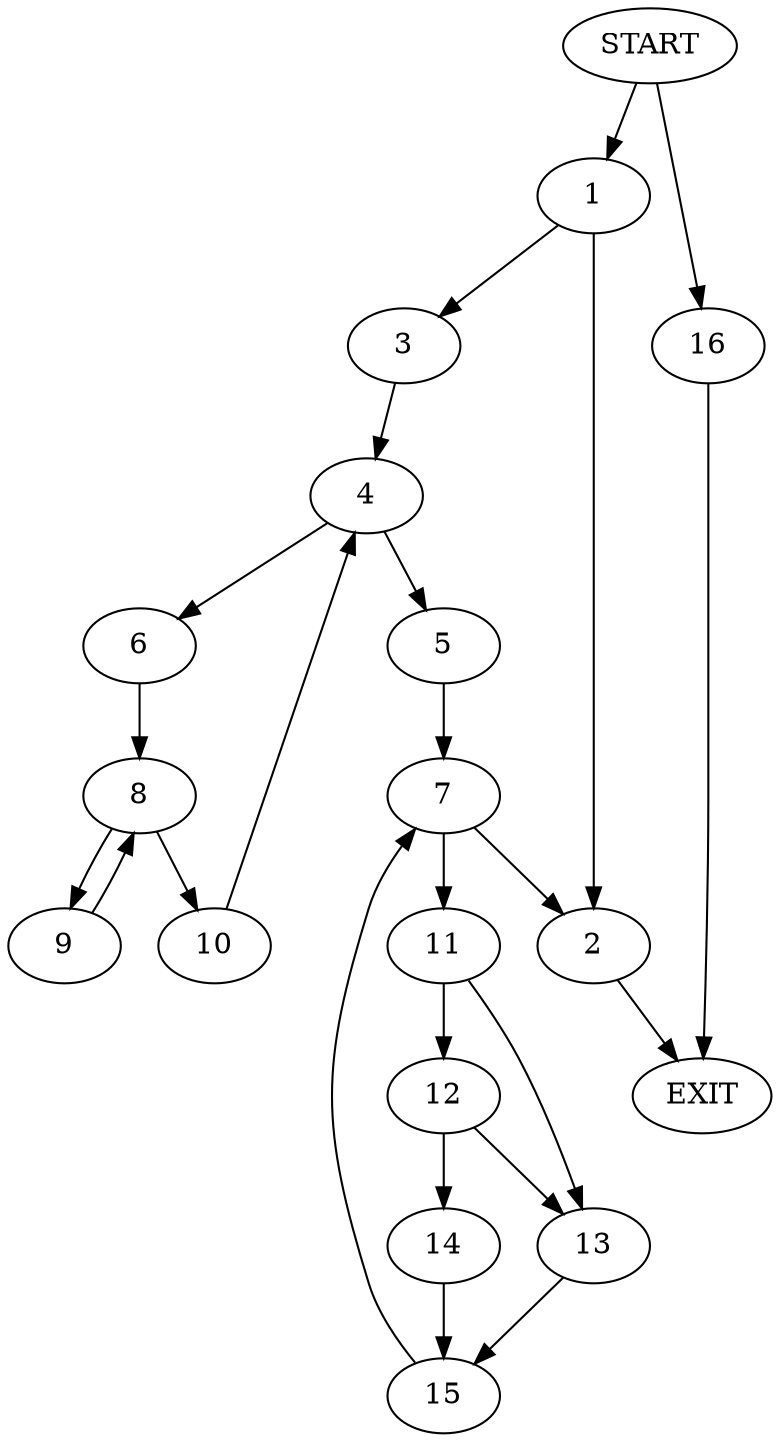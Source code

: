 digraph {
0 [label="START"]
17 [label="EXIT"]
0 -> 1
1 -> 2
1 -> 3
3 -> 4
2 -> 17
4 -> 5
4 -> 6
5 -> 7
6 -> 8
8 -> 9
8 -> 10
9 -> 8
10 -> 4
7 -> 2
7 -> 11
11 -> 12
11 -> 13
12 -> 14
12 -> 13
13 -> 15
14 -> 15
15 -> 7
0 -> 16
16 -> 17
}
